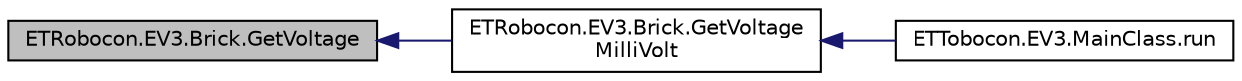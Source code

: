 digraph "ETRobocon.EV3.Brick.GetVoltage"
{
  edge [fontname="Helvetica",fontsize="10",labelfontname="Helvetica",labelfontsize="10"];
  node [fontname="Helvetica",fontsize="10",shape=record];
  rankdir="LR";
  Node1 [label="ETRobocon.EV3.Brick.GetVoltage",height=0.2,width=0.4,color="black", fillcolor="grey75", style="filled", fontcolor="black"];
  Node1 -> Node2 [dir="back",color="midnightblue",fontsize="10",style="solid",fontname="Helvetica"];
  Node2 [label="ETRobocon.EV3.Brick.GetVoltage\lMilliVolt",height=0.2,width=0.4,color="black", fillcolor="white", style="filled",URL="$class_e_t_robocon_1_1_e_v3_1_1_brick.html#a04d80e12070f8a1ec2a8a096082c9921",tooltip="バッテリの電源電圧をミリボルト単位で取得する "];
  Node2 -> Node3 [dir="back",color="midnightblue",fontsize="10",style="solid",fontname="Helvetica"];
  Node3 [label="ETTobocon.EV3.MainClass.run",height=0.2,width=0.4,color="black", fillcolor="white", style="filled",URL="$class_e_t_tobocon_1_1_e_v3_1_1_main_class.html#aaa38d3987949c6c43a6e664e14af4d7c"];
}

